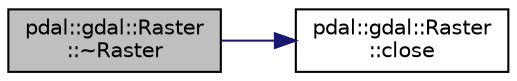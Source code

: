 digraph "pdal::gdal::Raster::~Raster"
{
  edge [fontname="Helvetica",fontsize="10",labelfontname="Helvetica",labelfontsize="10"];
  node [fontname="Helvetica",fontsize="10",shape=record];
  rankdir="LR";
  Node1 [label="pdal::gdal::Raster\l::~Raster",height=0.2,width=0.4,color="black", fillcolor="grey75", style="filled", fontcolor="black"];
  Node1 -> Node2 [color="midnightblue",fontsize="10",style="solid",fontname="Helvetica"];
  Node2 [label="pdal::gdal::Raster\l::close",height=0.2,width=0.4,color="black", fillcolor="white", style="filled",URL="$classpdal_1_1gdal_1_1Raster.html#a3fe7a391ccc73813d18e76301a3867f8"];
}
